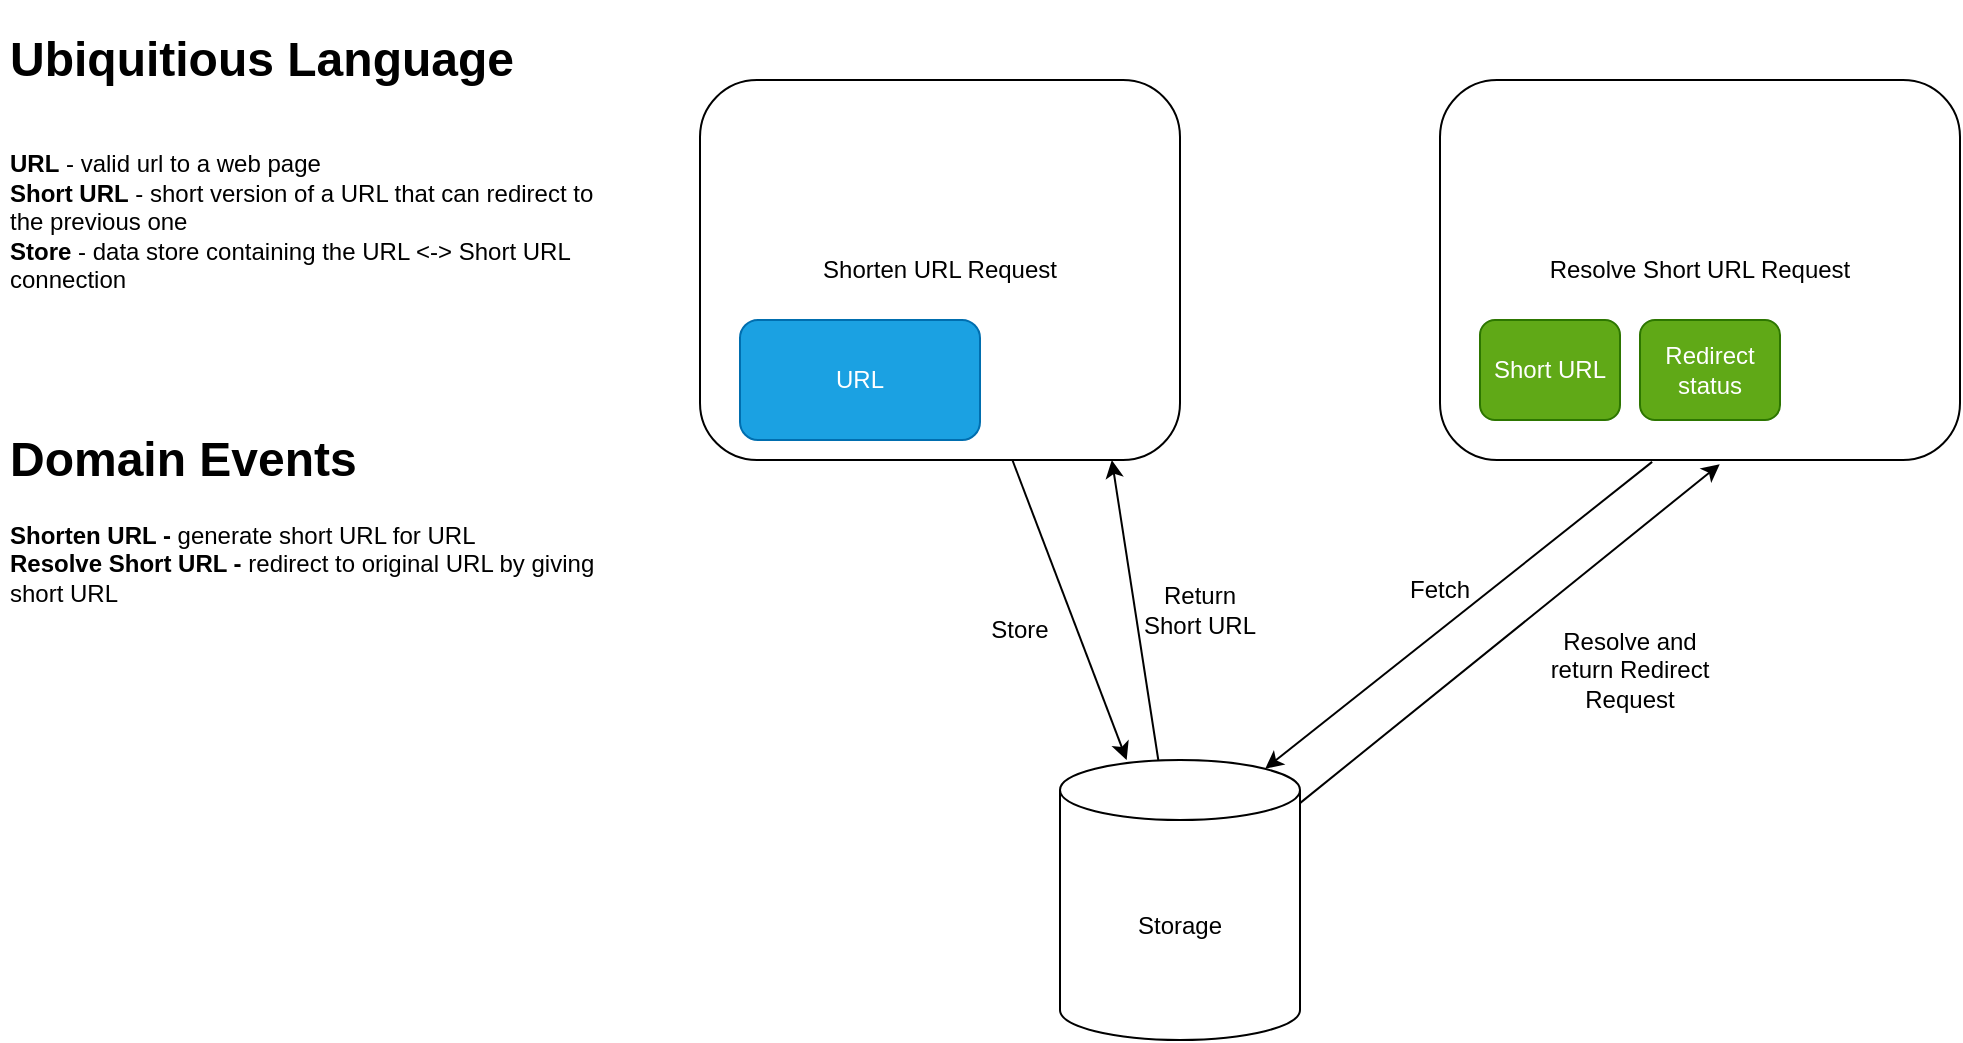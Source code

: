 <mxfile>
    <diagram id="yYiv-nO9Fw1LH3IkXrjX" name="DDD">
        <mxGraphModel dx="2284" dy="480" grid="1" gridSize="10" guides="1" tooltips="1" connect="1" arrows="1" fold="1" page="1" pageScale="1" pageWidth="1400" pageHeight="850" math="0" shadow="0">
            <root>
                <mxCell id="0"/>
                <mxCell id="1" parent="0"/>
                <mxCell id="7" style="edgeStyle=none;html=1;" parent="1" source="6" target="5" edge="1">
                    <mxGeometry relative="1" as="geometry"/>
                </mxCell>
                <mxCell id="6" value="Shorten URL Request" style="rounded=1;whiteSpace=wrap;html=1;" parent="1" vertex="1">
                    <mxGeometry x="350" y="40" width="240" height="190" as="geometry"/>
                </mxCell>
                <mxCell id="2" value="&lt;h1&gt;Ubiquitious Language&lt;/h1&gt;&lt;div&gt;&lt;br&gt;&lt;/div&gt;&lt;div&gt;&lt;b&gt;URL&lt;/b&gt; - valid url to a web page&lt;/div&gt;&lt;div&gt;&lt;b&gt;Short URL&lt;/b&gt; - short version of a URL that can redirect to the previous one&lt;/div&gt;&lt;div&gt;&lt;b&gt;Store&lt;/b&gt; - data store containing the URL &amp;lt;-&amp;gt; Short URL connection&lt;/div&gt;" style="text;html=1;strokeColor=none;fillColor=none;spacing=5;spacingTop=-20;whiteSpace=wrap;overflow=hidden;rounded=0;" parent="1" vertex="1">
                    <mxGeometry y="10" width="310" height="210" as="geometry"/>
                </mxCell>
                <mxCell id="3" value="URL" style="rounded=1;whiteSpace=wrap;html=1;fillColor=#1ba1e2;fontColor=#ffffff;strokeColor=#006EAF;" parent="1" vertex="1">
                    <mxGeometry x="370" y="160" width="120" height="60" as="geometry"/>
                </mxCell>
                <mxCell id="16" style="edgeStyle=none;html=1;entryX=0.858;entryY=1;entryDx=0;entryDy=0;entryPerimeter=0;" parent="1" source="5" target="6" edge="1">
                    <mxGeometry relative="1" as="geometry"/>
                </mxCell>
                <mxCell id="18" style="edgeStyle=none;html=1;entryX=0.538;entryY=1.011;entryDx=0;entryDy=0;entryPerimeter=0;" parent="1" source="5" target="9" edge="1">
                    <mxGeometry relative="1" as="geometry"/>
                </mxCell>
                <mxCell id="5" value="Storage" style="shape=cylinder3;whiteSpace=wrap;html=1;boundedLbl=1;backgroundOutline=1;size=15;" parent="1" vertex="1">
                    <mxGeometry x="530" y="380" width="120" height="140" as="geometry"/>
                </mxCell>
                <mxCell id="8" value="Store" style="text;html=1;strokeColor=none;fillColor=none;align=center;verticalAlign=middle;whiteSpace=wrap;rounded=0;" parent="1" vertex="1">
                    <mxGeometry x="480" y="300" width="60" height="30" as="geometry"/>
                </mxCell>
                <mxCell id="12" style="edgeStyle=none;html=1;entryX=0.855;entryY=0;entryDx=0;entryDy=4.35;entryPerimeter=0;exitX=0.408;exitY=1.005;exitDx=0;exitDy=0;exitPerimeter=0;" parent="1" source="9" target="5" edge="1">
                    <mxGeometry relative="1" as="geometry"/>
                </mxCell>
                <mxCell id="9" value="Resolve Short URL Request" style="rounded=1;whiteSpace=wrap;html=1;" parent="1" vertex="1">
                    <mxGeometry x="720" y="40" width="260" height="190" as="geometry"/>
                </mxCell>
                <mxCell id="10" value="&lt;h1&gt;Domain Events&lt;/h1&gt;&lt;div&gt;&lt;b&gt;Shorten URL -&lt;/b&gt; generate short URL for URL&lt;/div&gt;&lt;div&gt;&lt;b&gt;Resolve Short URL -&lt;/b&gt; redirect to original URL by giving short URL&lt;/div&gt;" style="text;html=1;strokeColor=none;fillColor=none;spacing=5;spacingTop=-20;whiteSpace=wrap;overflow=hidden;rounded=0;" parent="1" vertex="1">
                    <mxGeometry y="210" width="310" height="210" as="geometry"/>
                </mxCell>
                <mxCell id="13" value="Fetch" style="text;html=1;strokeColor=none;fillColor=none;align=center;verticalAlign=middle;whiteSpace=wrap;rounded=0;" parent="1" vertex="1">
                    <mxGeometry x="690" y="280" width="60" height="30" as="geometry"/>
                </mxCell>
                <mxCell id="17" value="Return Short URL" style="text;html=1;strokeColor=none;fillColor=none;align=center;verticalAlign=middle;whiteSpace=wrap;rounded=0;" parent="1" vertex="1">
                    <mxGeometry x="570" y="290" width="60" height="30" as="geometry"/>
                </mxCell>
                <mxCell id="19" value="Resolve and return Redirect Request" style="text;html=1;strokeColor=none;fillColor=none;align=center;verticalAlign=middle;whiteSpace=wrap;rounded=0;" parent="1" vertex="1">
                    <mxGeometry x="770" y="320" width="90" height="30" as="geometry"/>
                </mxCell>
                <mxCell id="25" value="Short URL" style="rounded=1;whiteSpace=wrap;html=1;fillColor=#60a917;fontColor=#ffffff;strokeColor=#2D7600;" parent="1" vertex="1">
                    <mxGeometry x="740" y="160" width="70" height="50" as="geometry"/>
                </mxCell>
                <mxCell id="27" value="Redirect status" style="rounded=1;whiteSpace=wrap;html=1;fillColor=#60a917;fontColor=#ffffff;strokeColor=#2D7600;" vertex="1" parent="1">
                    <mxGeometry x="820" y="160" width="70" height="50" as="geometry"/>
                </mxCell>
            </root>
        </mxGraphModel>
    </diagram>
</mxfile>